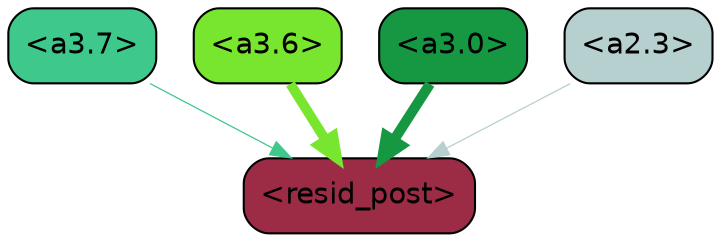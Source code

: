 strict digraph "" {
	graph [bgcolor=transparent,
		layout=dot,
		overlap=false,
		splines=true
	];
	"<a3.7>"	[color=black,
		fillcolor="#3ec88b",
		fontname=Helvetica,
		shape=box,
		style="filled, rounded"];
	"<resid_post>"	[color=black,
		fillcolor="#9c2b46",
		fontname=Helvetica,
		shape=box,
		style="filled, rounded"];
	"<a3.7>" -> "<resid_post>"	[color="#3ec88b",
		penwidth=0.6];
	"<a3.6>"	[color=black,
		fillcolor="#78e52e",
		fontname=Helvetica,
		shape=box,
		style="filled, rounded"];
	"<a3.6>" -> "<resid_post>"	[color="#78e52e",
		penwidth=4.7534414529800415];
	"<a3.0>"	[color=black,
		fillcolor="#169842",
		fontname=Helvetica,
		shape=box,
		style="filled, rounded"];
	"<a3.0>" -> "<resid_post>"	[color="#169842",
		penwidth=4.898576855659485];
	"<a2.3>"	[color=black,
		fillcolor="#b6d0cf",
		fontname=Helvetica,
		shape=box,
		style="filled, rounded"];
	"<a2.3>" -> "<resid_post>"	[color="#b6d0cf",
		penwidth=0.6];
}
